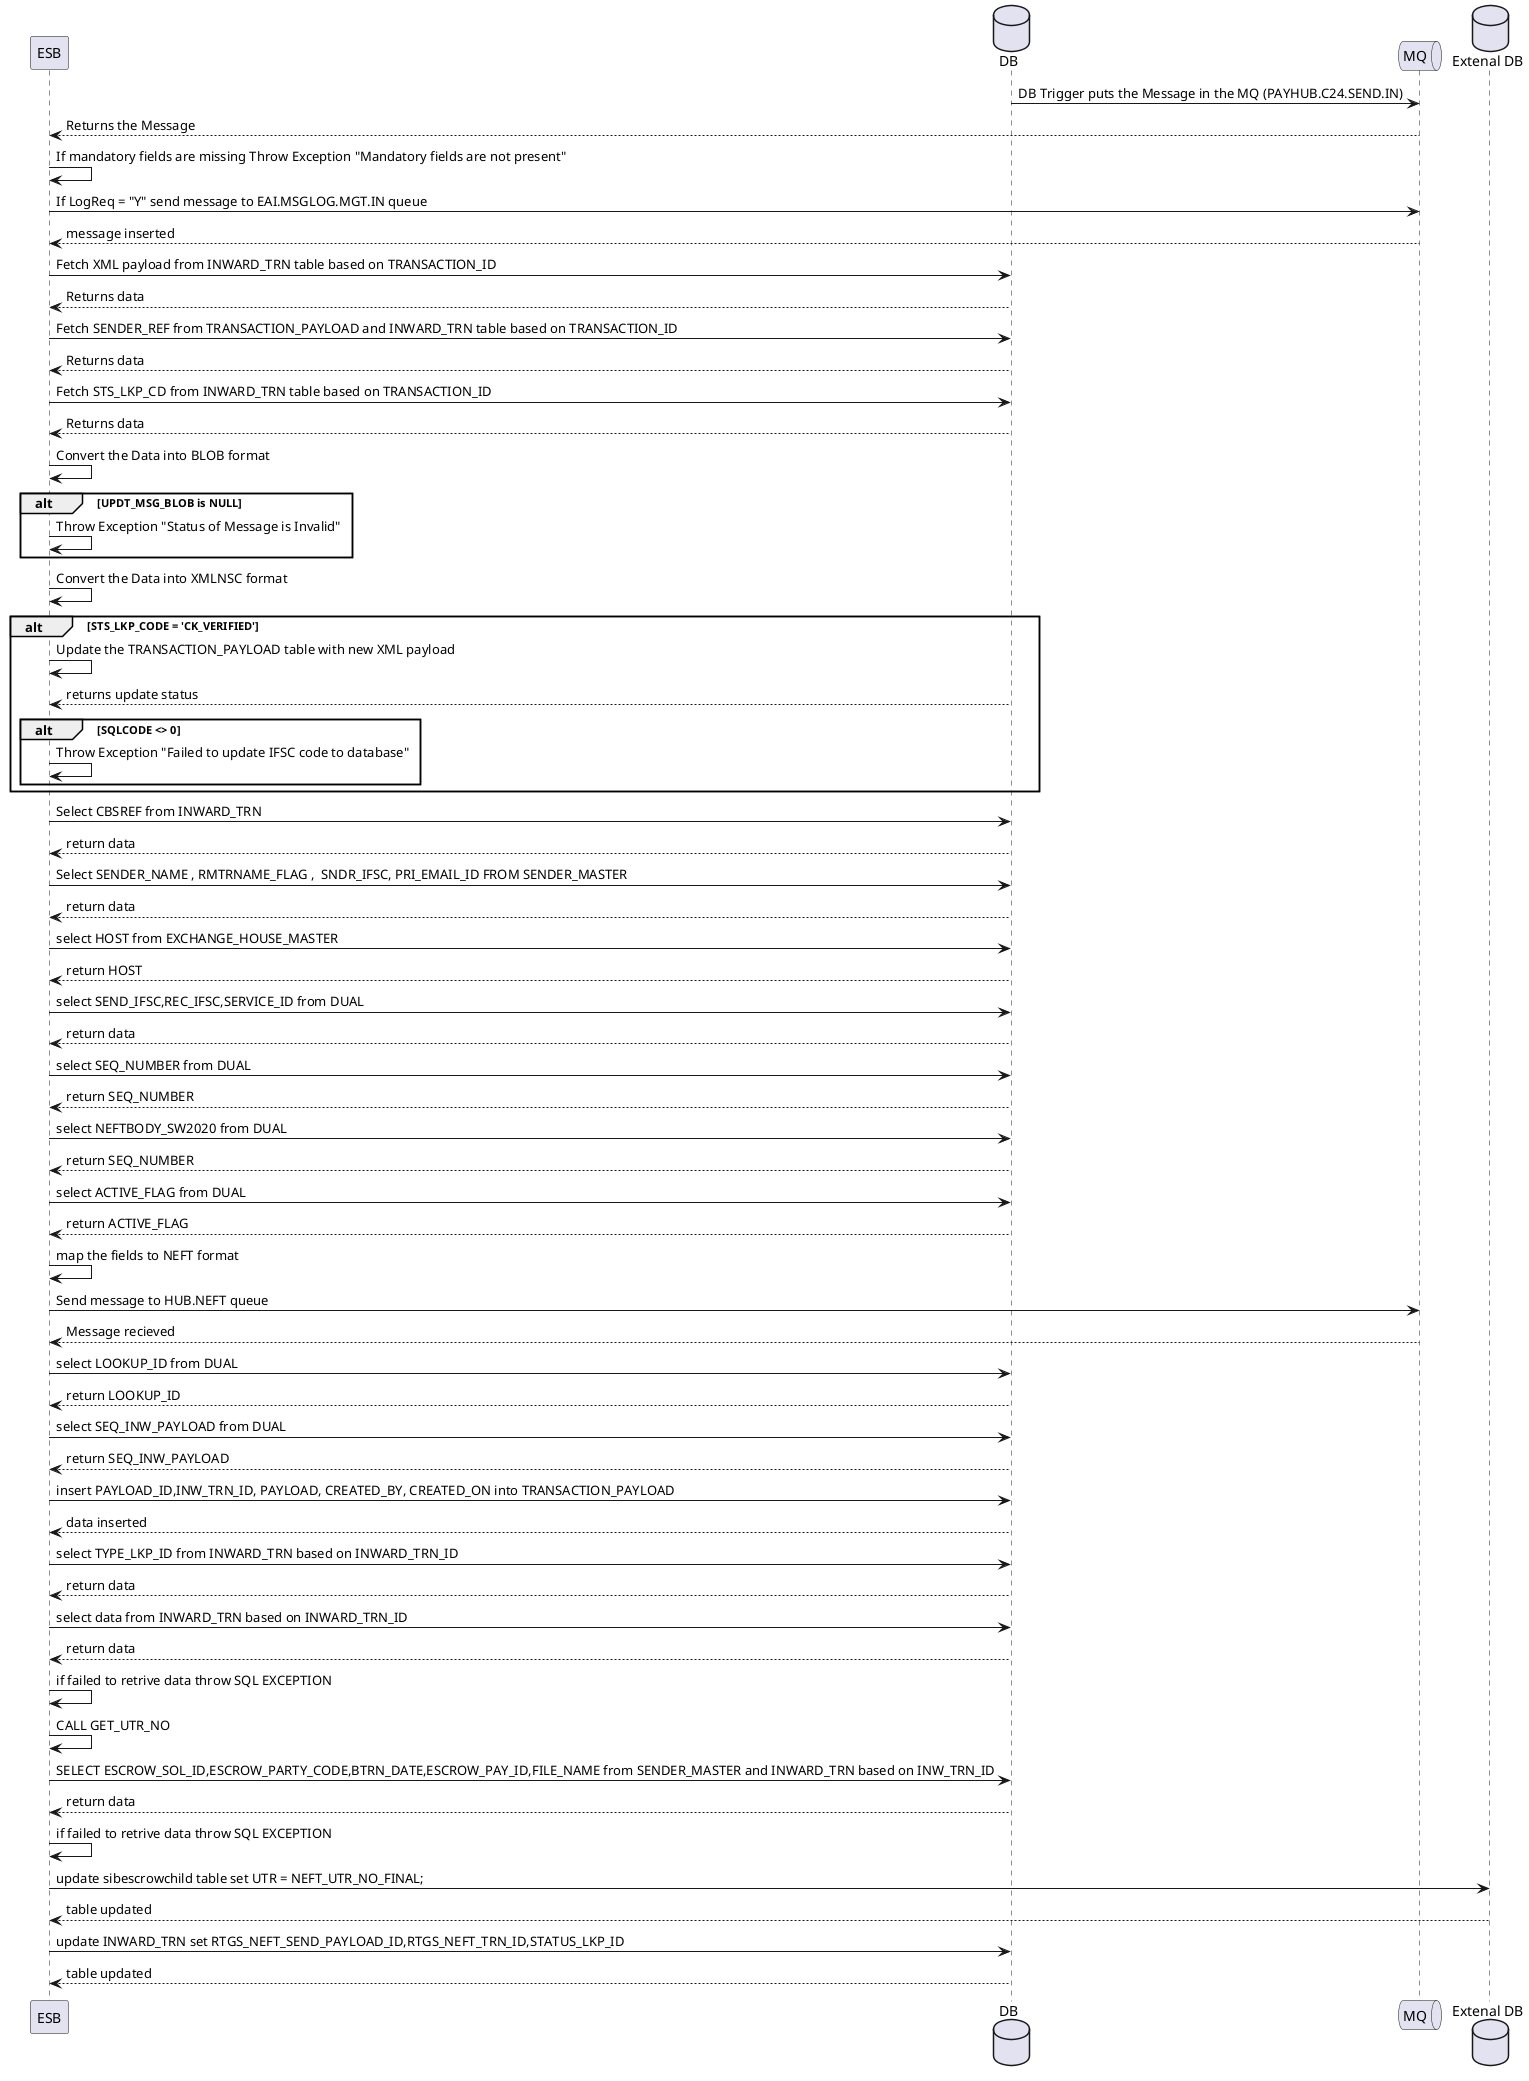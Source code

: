 @startuml NEFT SEND

participant ESB
Database "DB" as DB
Queue "MQ" as MQ
Database "Extenal DB" as FN

DB -> MQ : DB Trigger puts the Message in the MQ (PAYHUB.C24.SEND.IN)
MQ --> ESB : Returns the Message

ESB -> ESB : If mandatory fields are missing Throw Exception "Mandatory fields are not present"

ESB -> MQ: If LogReq = "Y" send message to EAI.MSGLOG.MGT.IN queue
MQ --> ESB: message inserted

ESB -> DB : Fetch XML payload from INWARD_TRN table based on TRANSACTION_ID
DB --> ESB : Returns data

ESB -> DB : Fetch SENDER_REF from TRANSACTION_PAYLOAD and INWARD_TRN table based on TRANSACTION_ID
DB --> ESB : Returns data

ESB -> DB : Fetch STS_LKP_CD from INWARD_TRN table based on TRANSACTION_ID
DB --> ESB : Returns data

ESB -> ESB : Convert the Data into BLOB format

alt UPDT_MSG_BLOB is NULL
    ESB -> ESB : Throw Exception "Status of Message is Invalid"
end

ESB -> ESB : Convert the Data into XMLNSC format

alt STS_LKP_CODE = 'CK_VERIFIED'
    ESB -> ESB : Update the TRANSACTION_PAYLOAD table with new XML payload
    DB --> ESB : returns update status
    alt SQLCODE <> 0 
        ESB -> ESB : Throw Exception "Failed to update IFSC code to database"
    end
end
'2 subflows'



ESB -> DB : Select CBSREF from INWARD_TRN
DB --> ESB : return data

ESB -> DB : Select SENDER_NAME , RMTRNAME_FLAG ,  SNDR_IFSC, PRI_EMAIL_ID FROM SENDER_MASTER 
DB --> ESB : return data

ESB -> DB : select HOST from EXCHANGE_HOUSE_MASTER
DB --> ESB : return HOST

ESB -> DB : select SEND_IFSC,REC_IFSC,SERVICE_ID from DUAL
DB --> ESB : return data

ESB -> DB : select SEQ_NUMBER from DUAL
DB --> ESB : return SEQ_NUMBER

ESB -> DB : select NEFTBODY_SW2020 from DUAL
DB --> ESB : return SEQ_NUMBER

ESB -> DB : select ACTIVE_FLAG from DUAL
DB --> ESB : return ACTIVE_FLAG

ESB -> ESB : map the fields to NEFT format
ESB -> MQ : Send message to HUB.NEFT queue
MQ --> ESB : Message recieved

ESB -> DB : select LOOKUP_ID from DUAL
DB --> ESB : return LOOKUP_ID

ESB -> DB : select SEQ_INW_PAYLOAD from DUAL
DB --> ESB : return SEQ_INW_PAYLOAD


ESB -> DB : insert PAYLOAD_ID,INW_TRN_ID, PAYLOAD, CREATED_BY, CREATED_ON into TRANSACTION_PAYLOAD
DB --> ESB : data inserted

ESB -> DB : select TYPE_LKP_ID from INWARD_TRN based on INWARD_TRN_ID
DB --> ESB :  return data

ESB -> DB : select data from INWARD_TRN based on INWARD_TRN_ID
DB --> ESB :  return data
ESB -> ESB : if failed to retrive data throw SQL EXCEPTION

ESB -> ESB : CALL GET_UTR_NO

ESB -> DB : SELECT ESCROW_SOL_ID,ESCROW_PARTY_CODE,BTRN_DATE,ESCROW_PAY_ID,FILE_NAME from SENDER_MASTER and INWARD_TRN based on INW_TRN_ID
DB --> ESB :  return data
ESB -> ESB : if failed to retrive data throw SQL EXCEPTION

ESB -> FN : update sibescrowchild table set UTR = NEFT_UTR_NO_FINAL;
FN --> ESB : table updated 

ESB -> DB : update INWARD_TRN set RTGS_NEFT_SEND_PAYLOAD_ID,RTGS_NEFT_TRN_ID,STATUS_LKP_ID
DB --> ESB : table updated 

@enduml